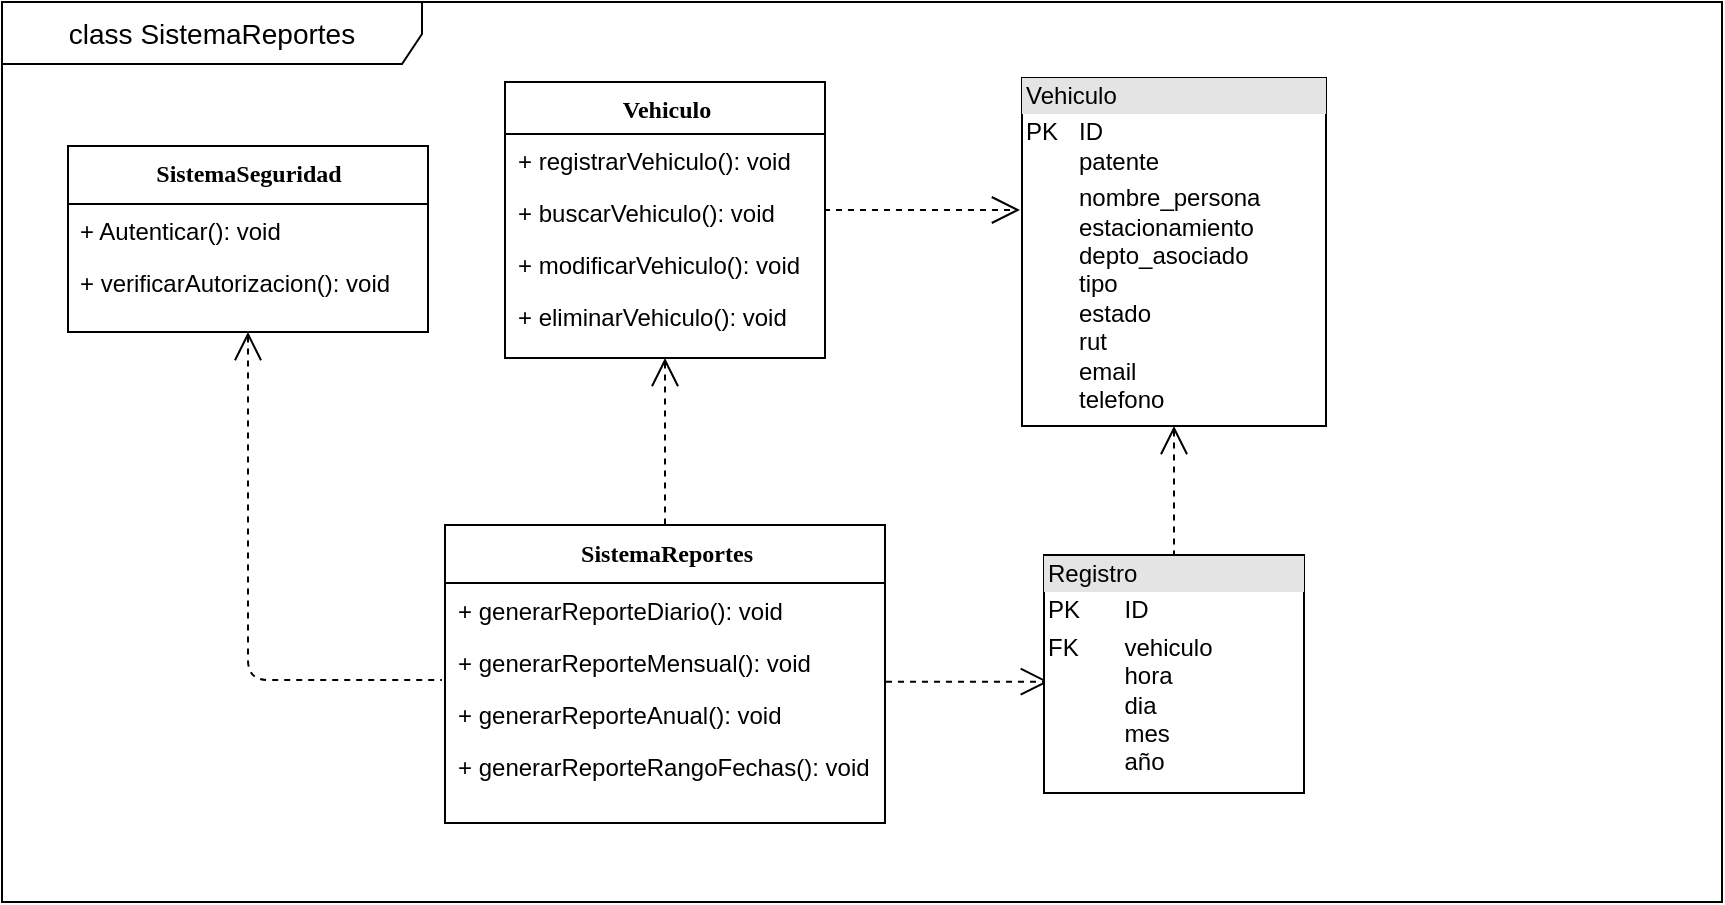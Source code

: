 <mxfile version="11.2.8" type="google" pages="1"><diagram name="Page-1" id="9f46799a-70d6-7492-0946-bef42562c5a5"><mxGraphModel dx="828" dy="451" grid="1" gridSize="10" guides="1" tooltips="1" connect="1" arrows="1" fold="1" page="1" pageScale="1" pageWidth="1100" pageHeight="850" background="#ffffff" math="0" shadow="0"><root><mxCell id="0"/><mxCell id="1" parent="0"/><mxCell id="GkAajKtFIGLuhse4K5WX-2" value="&lt;font style=&quot;font-size: 14px&quot;&gt;class SistemaReportes&lt;/font&gt;" style="shape=umlFrame;whiteSpace=wrap;html=1;width=210;height=31;" parent="1" vertex="1"><mxGeometry x="40" y="40" width="860" height="450" as="geometry"/></mxCell><mxCell id="78961159f06e98e8-69" value="SistemaReportes" style="swimlane;html=1;fontStyle=1;align=center;verticalAlign=top;childLayout=stackLayout;horizontal=1;startSize=29;horizontalStack=0;resizeParent=1;resizeLast=0;collapsible=1;marginBottom=0;swimlaneFillColor=#ffffff;rounded=0;shadow=0;comic=0;labelBackgroundColor=none;strokeColor=#000000;strokeWidth=1;fillColor=none;fontFamily=Verdana;fontSize=12;fontColor=#000000;" parent="1" vertex="1"><mxGeometry x="261.5" y="301.5" width="220" height="149" as="geometry"/></mxCell><mxCell id="bjt41eAJjumM9TxY2FZ1-14" value="+ generarReporteDiario(): void" style="text;html=1;strokeColor=none;fillColor=none;align=left;verticalAlign=top;spacingLeft=4;spacingRight=4;whiteSpace=wrap;overflow=hidden;rotatable=0;points=[[0,0.5],[1,0.5]];portConstraint=eastwest;" parent="78961159f06e98e8-69" vertex="1"><mxGeometry y="29" width="220" height="26" as="geometry"/></mxCell><mxCell id="OLy4SdsyPrmIVAlCDhCh-3" value="+ generarReporteMensual(): void" style="text;html=1;strokeColor=none;fillColor=none;align=left;verticalAlign=top;spacingLeft=4;spacingRight=4;whiteSpace=wrap;overflow=hidden;rotatable=0;points=[[0,0.5],[1,0.5]];portConstraint=eastwest;" parent="78961159f06e98e8-69" vertex="1"><mxGeometry y="55" width="220" height="26" as="geometry"/></mxCell><mxCell id="OLy4SdsyPrmIVAlCDhCh-2" value="+ generarReporteAnual(): void" style="text;html=1;strokeColor=none;fillColor=none;align=left;verticalAlign=top;spacingLeft=4;spacingRight=4;whiteSpace=wrap;overflow=hidden;rotatable=0;points=[[0,0.5],[1,0.5]];portConstraint=eastwest;" parent="78961159f06e98e8-69" vertex="1"><mxGeometry y="81" width="220" height="26" as="geometry"/></mxCell><mxCell id="OLy4SdsyPrmIVAlCDhCh-4" value="+ generarReporteRangoFechas(): void" style="text;html=1;strokeColor=none;fillColor=none;align=left;verticalAlign=top;spacingLeft=4;spacingRight=4;whiteSpace=wrap;overflow=hidden;rotatable=0;points=[[0,0.5],[1,0.5]];portConstraint=eastwest;" parent="78961159f06e98e8-69" vertex="1"><mxGeometry y="107" width="220" height="26" as="geometry"/></mxCell><mxCell id="ipyEARP5-KEgsoyCmI8W-32" value="" style="endArrow=none;html=1;dashed=1;startArrow=open;startFill=0;startSize=12;exitX=0.5;exitY=1;exitDx=0;exitDy=0;entryX=0.5;entryY=0;entryDx=0;entryDy=0;" parent="1" source="-favm0ZzTS-ayx2REIgl-1" target="-favm0ZzTS-ayx2REIgl-2" edge="1"><mxGeometry width="50" height="50" relative="1" as="geometry"><mxPoint x="624" y="211" as="sourcePoint"/><mxPoint x="624" y="306" as="targetPoint"/></mxGeometry></mxCell><mxCell id="jwnq4vdWYBaz8wufUEck-3" value="SistemaSeguridad" style="swimlane;html=1;fontStyle=1;align=center;verticalAlign=top;childLayout=stackLayout;horizontal=1;startSize=29;horizontalStack=0;resizeParent=1;resizeLast=0;collapsible=1;marginBottom=0;swimlaneFillColor=#ffffff;rounded=0;shadow=0;comic=0;labelBackgroundColor=none;strokeColor=#000000;strokeWidth=1;fillColor=none;fontFamily=Verdana;fontSize=12;fontColor=#000000;" parent="1" vertex="1"><mxGeometry x="73" y="112" width="180" height="93" as="geometry"/></mxCell><mxCell id="jwnq4vdWYBaz8wufUEck-4" value="+ Autenticar(): void" style="text;html=1;strokeColor=none;fillColor=none;align=left;verticalAlign=top;spacingLeft=4;spacingRight=4;whiteSpace=wrap;overflow=hidden;rotatable=0;points=[[0,0.5],[1,0.5]];portConstraint=eastwest;" parent="jwnq4vdWYBaz8wufUEck-3" vertex="1"><mxGeometry y="29" width="180" height="26" as="geometry"/></mxCell><mxCell id="jwnq4vdWYBaz8wufUEck-5" value="+ verificarAutorizacion(): void" style="text;html=1;strokeColor=none;fillColor=none;align=left;verticalAlign=top;spacingLeft=4;spacingRight=4;whiteSpace=wrap;overflow=hidden;rotatable=0;points=[[0,0.5],[1,0.5]];portConstraint=eastwest;" parent="jwnq4vdWYBaz8wufUEck-3" vertex="1"><mxGeometry y="55" width="180" height="26" as="geometry"/></mxCell><mxCell id="jwnq4vdWYBaz8wufUEck-19" value="" style="endArrow=none;html=1;dashed=1;exitX=0.5;exitY=1;exitDx=0;exitDy=0;entryX=-0.007;entryY=0.865;entryDx=0;entryDy=0;startArrow=open;startFill=0;startSize=12;entryPerimeter=0;" parent="1" source="jwnq4vdWYBaz8wufUEck-3" target="OLy4SdsyPrmIVAlCDhCh-3" edge="1"><mxGeometry width="50" height="50" relative="1" as="geometry"><mxPoint x="439" y="202" as="sourcePoint"/><mxPoint x="439" y="292" as="targetPoint"/><Array as="points"><mxPoint x="163" y="379"/></Array></mxGeometry></mxCell><mxCell id="jwnq4vdWYBaz8wufUEck-20" value="" style="endArrow=open;html=1;exitX=1;exitY=0.5;exitDx=0;exitDy=0;endSize=12;endFill=0;startArrow=none;startFill=0;startSize=6;dashed=1;entryX=-0.002;entryY=0.003;entryDx=0;entryDy=0;entryPerimeter=0;" parent="1" edge="1"><mxGeometry width="50" height="50" relative="1" as="geometry"><mxPoint x="482" y="379.857" as="sourcePoint"/><mxPoint x="563.429" y="379.857" as="targetPoint"/><Array as="points"/></mxGeometry></mxCell><mxCell id="jwnq4vdWYBaz8wufUEck-21" value="Vehiculo" style="swimlane;html=1;fontStyle=1;align=center;verticalAlign=top;childLayout=stackLayout;horizontal=1;startSize=26;horizontalStack=0;resizeParent=1;resizeLast=0;collapsible=1;marginBottom=0;swimlaneFillColor=#ffffff;rounded=0;shadow=0;comic=0;labelBackgroundColor=none;strokeColor=#000000;strokeWidth=1;fillColor=none;fontFamily=Verdana;fontSize=12;fontColor=#000000;" parent="1" vertex="1"><mxGeometry x="291.5" y="80" width="160" height="138" as="geometry"/></mxCell><mxCell id="jwnq4vdWYBaz8wufUEck-22" value="+ registrarVehiculo(): void" style="text;html=1;strokeColor=none;fillColor=none;align=left;verticalAlign=top;spacingLeft=4;spacingRight=4;whiteSpace=wrap;overflow=hidden;rotatable=0;points=[[0,0.5],[1,0.5]];portConstraint=eastwest;" parent="jwnq4vdWYBaz8wufUEck-21" vertex="1"><mxGeometry y="26" width="160" height="26" as="geometry"/></mxCell><mxCell id="jwnq4vdWYBaz8wufUEck-23" value="+ buscarVehiculo(): void" style="text;html=1;strokeColor=none;fillColor=none;align=left;verticalAlign=top;spacingLeft=4;spacingRight=4;whiteSpace=wrap;overflow=hidden;rotatable=0;points=[[0,0.5],[1,0.5]];portConstraint=eastwest;" parent="jwnq4vdWYBaz8wufUEck-21" vertex="1"><mxGeometry y="52" width="160" height="26" as="geometry"/></mxCell><mxCell id="jwnq4vdWYBaz8wufUEck-24" value="+ modificarVehiculo(): void" style="text;html=1;strokeColor=none;fillColor=none;align=left;verticalAlign=top;spacingLeft=4;spacingRight=4;whiteSpace=wrap;overflow=hidden;rotatable=0;points=[[0,0.5],[1,0.5]];portConstraint=eastwest;" parent="jwnq4vdWYBaz8wufUEck-21" vertex="1"><mxGeometry y="78" width="160" height="26" as="geometry"/></mxCell><mxCell id="jwnq4vdWYBaz8wufUEck-25" value="+ eliminarVehiculo(): void" style="text;html=1;strokeColor=none;fillColor=none;align=left;verticalAlign=top;spacingLeft=4;spacingRight=4;whiteSpace=wrap;overflow=hidden;rotatable=0;points=[[0,0.5],[1,0.5]];portConstraint=eastwest;" parent="jwnq4vdWYBaz8wufUEck-21" vertex="1"><mxGeometry y="104" width="160" height="26" as="geometry"/></mxCell><mxCell id="jwnq4vdWYBaz8wufUEck-26" value="" style="endArrow=open;html=1;dashed=1;endFill=0;startSize=6;endSize=12;" parent="1" edge="1"><mxGeometry width="50" height="50" relative="1" as="geometry"><mxPoint x="451" y="144" as="sourcePoint"/><mxPoint x="549" y="144" as="targetPoint"/></mxGeometry></mxCell><mxCell id="jwnq4vdWYBaz8wufUEck-27" value="" style="endArrow=none;html=1;dashed=1;startArrow=open;startFill=0;startSize=12;exitX=0.5;exitY=1;exitDx=0;exitDy=0;entryX=0.5;entryY=0;entryDx=0;entryDy=0;" parent="1" source="jwnq4vdWYBaz8wufUEck-21" target="78961159f06e98e8-69" edge="1"><mxGeometry width="50" height="50" relative="1" as="geometry"><mxPoint x="634.529" y="217.824" as="sourcePoint"/><mxPoint x="634.529" y="313.118" as="targetPoint"/></mxGeometry></mxCell><mxCell id="-favm0ZzTS-ayx2REIgl-1" value="&lt;div style=&quot;box-sizing: border-box ; width: 100% ; background: #e4e4e4 ; padding: 2px&quot;&gt;Vehiculo&lt;/div&gt;&lt;table style=&quot;width: 100% ; font-size: 1em&quot; cellpadding=&quot;2&quot; cellspacing=&quot;0&quot;&gt;&lt;tbody&gt;&lt;tr&gt;&lt;td&gt;PK&lt;br&gt;&lt;br&gt;&lt;/td&gt;&lt;td&gt;ID&lt;br&gt;patente&lt;br&gt;&lt;/td&gt;&lt;/tr&gt;&lt;tr&gt;&lt;td&gt;&lt;br&gt;&lt;br&gt;&lt;br&gt;&lt;br&gt;&lt;/td&gt;&lt;td&gt;nombre_persona&lt;br&gt;estacionamiento&lt;br&gt;depto_asociado&lt;br&gt;tipo&lt;br&gt;estado&lt;br&gt;rut&lt;br&gt;email&lt;br&gt;telefono&lt;/td&gt;&lt;/tr&gt;&lt;tr&gt;&lt;td&gt;&lt;/td&gt;&lt;td&gt;&lt;br&gt;&lt;br&gt;&lt;/td&gt;&lt;/tr&gt;&lt;/tbody&gt;&lt;/table&gt;" style="verticalAlign=top;align=left;overflow=fill;html=1;" vertex="1" parent="1"><mxGeometry x="550" y="78" width="152" height="174" as="geometry"/></mxCell><mxCell id="-favm0ZzTS-ayx2REIgl-2" value="&lt;div style=&quot;box-sizing: border-box ; width: 100% ; background: #e4e4e4 ; padding: 2px&quot;&gt;Registro&lt;/div&gt;&lt;table style=&quot;width: 100% ; font-size: 1em&quot; cellpadding=&quot;2&quot; cellspacing=&quot;0&quot;&gt;&lt;tbody&gt;&lt;tr&gt;&lt;td&gt;PK&lt;/td&gt;&lt;td&gt;ID&lt;/td&gt;&lt;/tr&gt;&lt;tr&gt;&lt;td&gt;FK&lt;br&gt;&lt;br&gt;&lt;br&gt;&lt;br&gt;&lt;br&gt;&lt;br&gt;&lt;/td&gt;&lt;td&gt;vehiculo&lt;br&gt;hora&lt;br&gt;dia&lt;br&gt;mes&lt;br&gt;año&lt;br&gt;&lt;br&gt;&lt;/td&gt;&lt;/tr&gt;&lt;tr&gt;&lt;td&gt;&lt;/td&gt;&lt;td&gt;&lt;br&gt;&lt;/td&gt;&lt;/tr&gt;&lt;/tbody&gt;&lt;/table&gt;" style="verticalAlign=top;align=left;overflow=fill;html=1;" vertex="1" parent="1"><mxGeometry x="561" y="316.5" width="130" height="119" as="geometry"/></mxCell></root></mxGraphModel></diagram></mxfile>